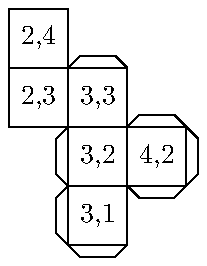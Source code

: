 u := .75cm;

def square(expr x, y) =
  draw ((x,y)--(x+1,y)--(x+1,y+1)--(x,y+1)--cycle) scaled u;
  label(decimal(x)&","&decimal(y), (x+.5,y+.5) scaled u);
enddef;

def ribbon(expr x, y)(text d) =
  if d = "N": draw ((x+0.0,y+1.0)--(x+0.2,y+1.2)--(x+0.8,y+1.2)--(x+1.0,y+1.0)) scaled u; fi
  if d = "E": draw ((x+1.0,y+1.0)--(x+1.2,y+0.8)--(x+1.2,y+0.2)--(x+1.0,y+0.0)) scaled u; fi
  if d = "S": draw ((x+0.0,y+0.0)--(x+0.2,y-0.2)--(x+0.8,y-0.2)--(x+1.0,y+0.0)) scaled u; fi
  if d = "W": draw ((x+0.0,y+0.0)--(x-0.2,y+0.2)--(x-0.2,y+0.8)--(x+0.0,y+1.0)) scaled u; fi
enddef;

beginfig(0);
  square(3,1);
  square(3,2);
  square(4,2);
  square(2,3);
  square(3,3);
  square(2,4);
  ribbon(4,2,"N");
  ribbon(4,2,"S");
  ribbon(4,2,"E");
  ribbon(3,1,"W");
  ribbon(3,1,"S");
  ribbon(3,2,"W");
  ribbon(3,3,"N");
endfig;

beginfig(1);
  square(1,2);
  square(2,2);
  square(3,2);
  square(4,2);
  square(2,3);
  square(4,3);
endfig;

end

